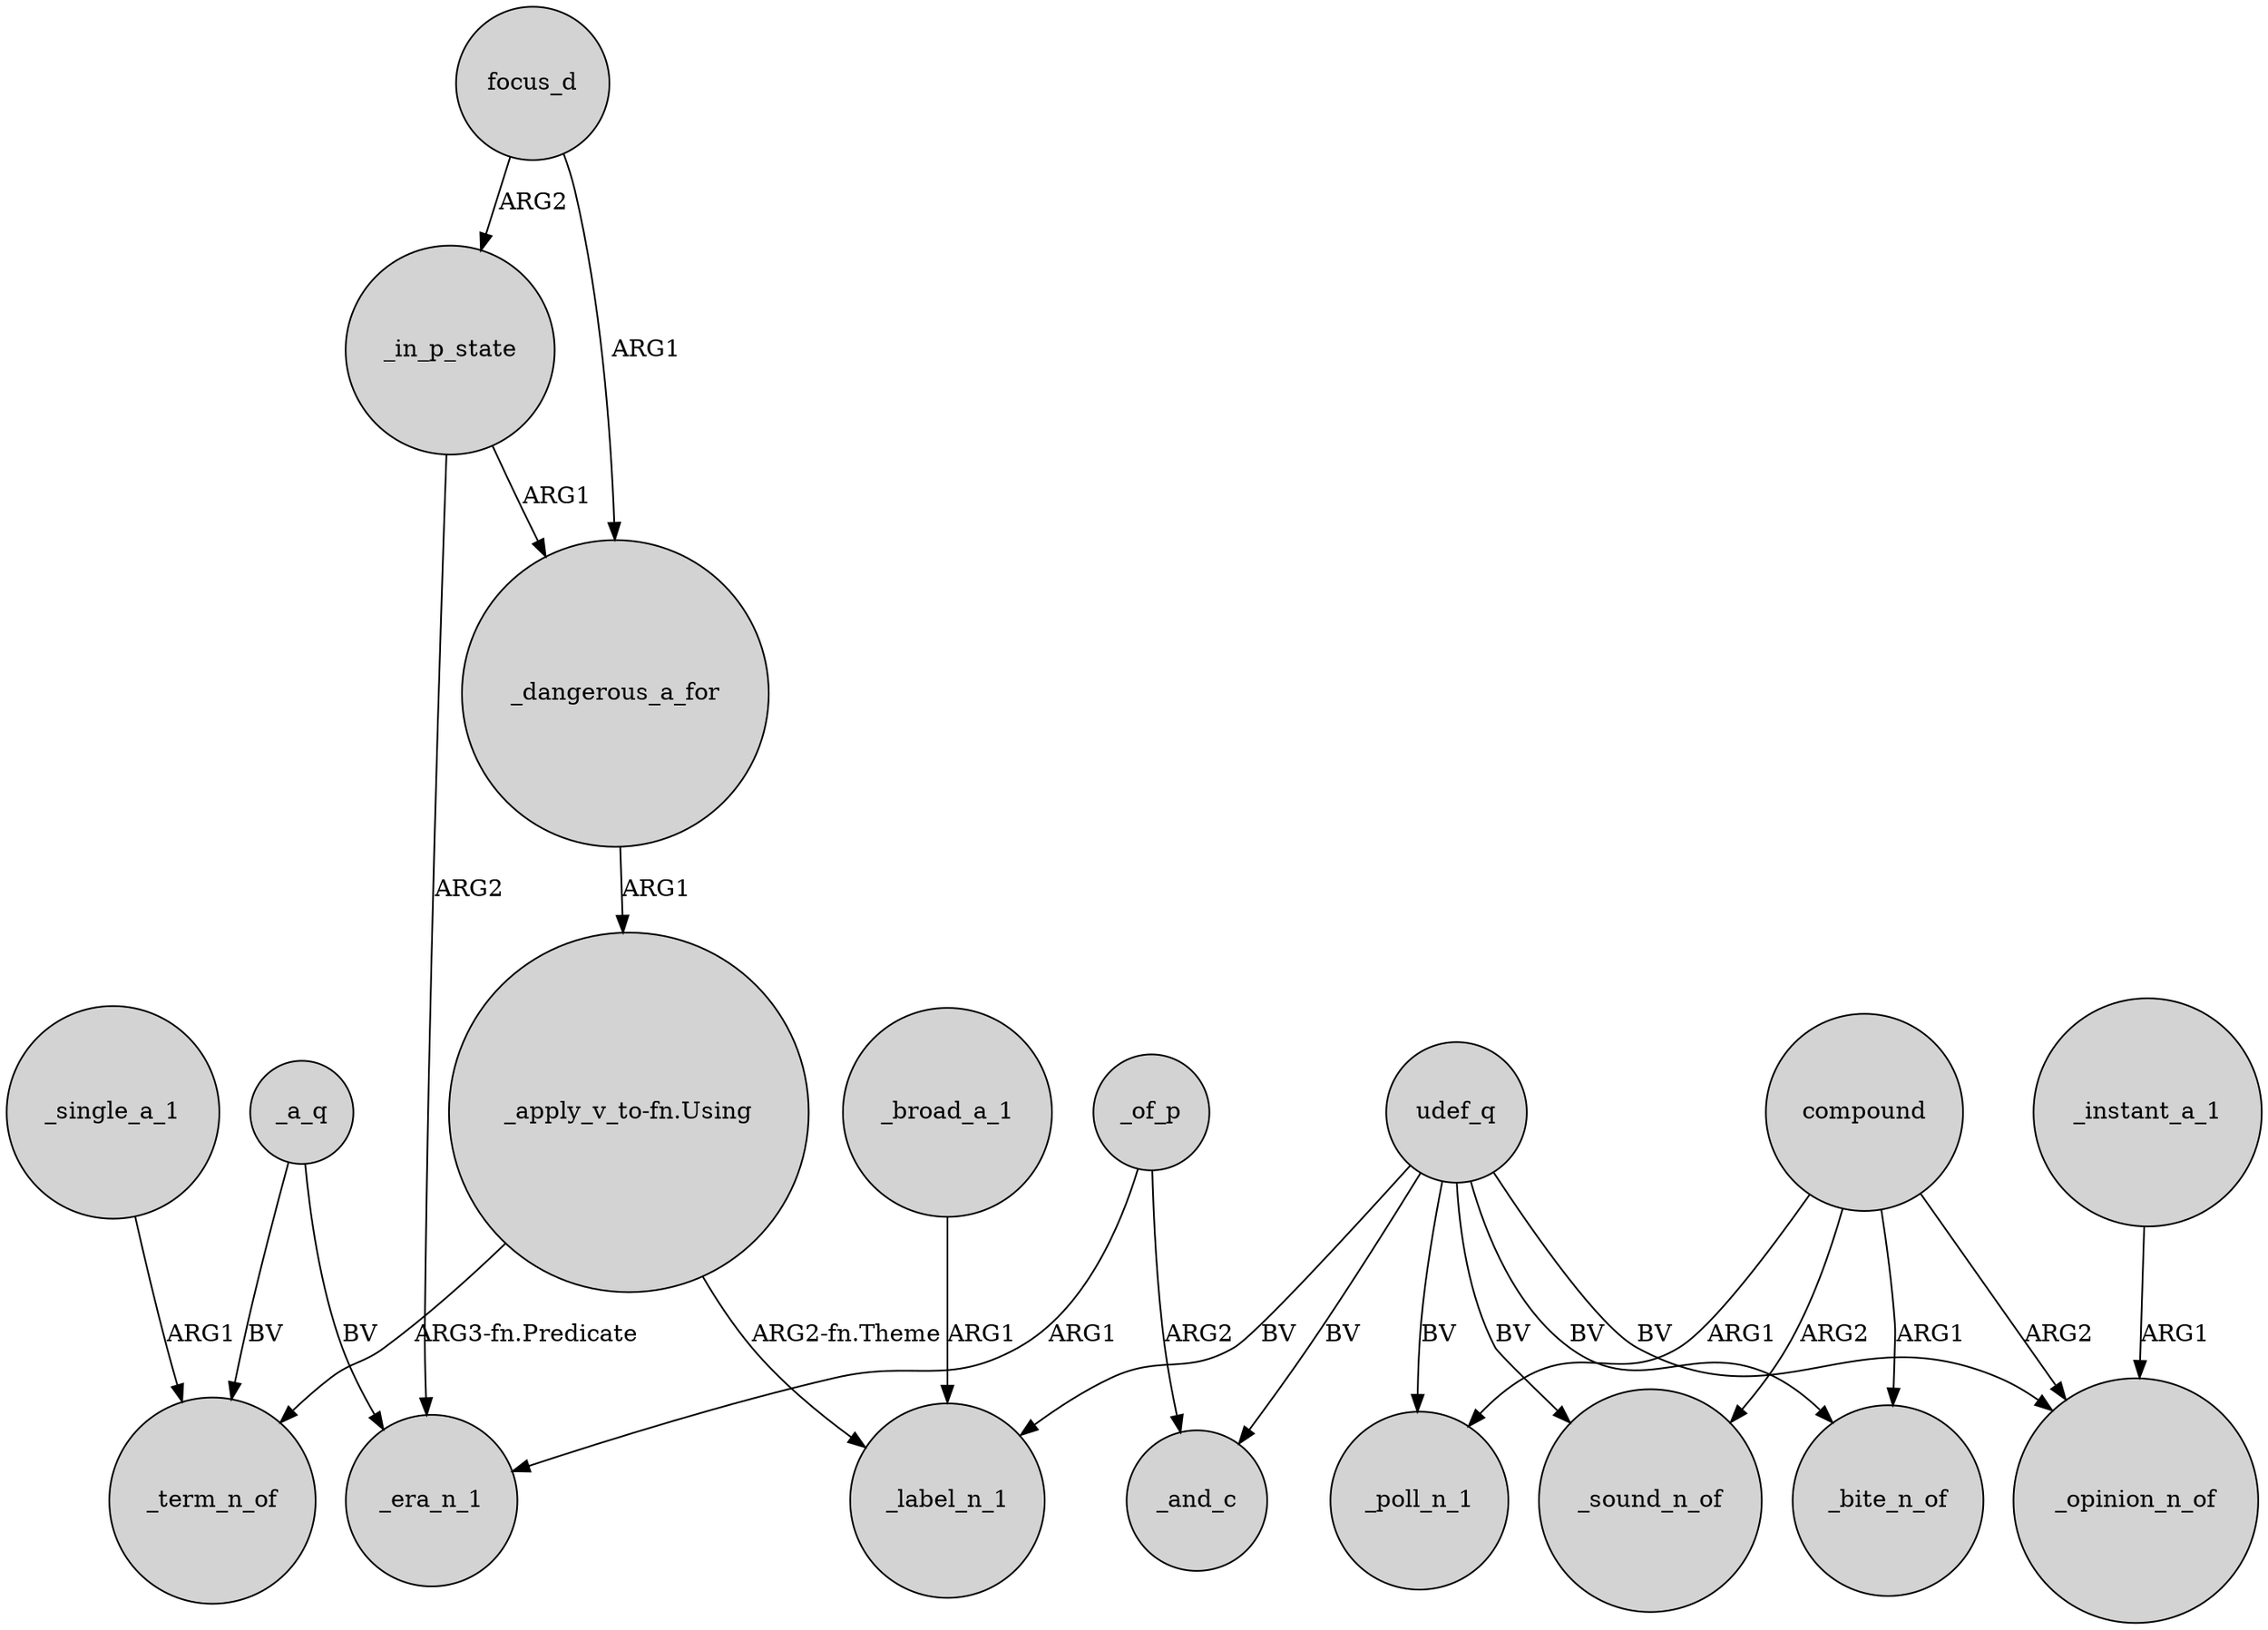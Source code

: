 digraph {
	node [shape=circle style=filled]
	compound -> _opinion_n_of [label=ARG2]
	"_apply_v_to-fn.Using" -> _label_n_1 [label="ARG2-fn.Theme"]
	udef_q -> _opinion_n_of [label=BV]
	_instant_a_1 -> _opinion_n_of [label=ARG1]
	compound -> _bite_n_of [label=ARG1]
	_in_p_state -> _dangerous_a_for [label=ARG1]
	_broad_a_1 -> _label_n_1 [label=ARG1]
	focus_d -> _in_p_state [label=ARG2]
	_dangerous_a_for -> "_apply_v_to-fn.Using" [label=ARG1]
	_of_p -> _and_c [label=ARG2]
	_single_a_1 -> _term_n_of [label=ARG1]
	_a_q -> _era_n_1 [label=BV]
	_in_p_state -> _era_n_1 [label=ARG2]
	focus_d -> _dangerous_a_for [label=ARG1]
	"_apply_v_to-fn.Using" -> _term_n_of [label="ARG3-fn.Predicate"]
	udef_q -> _label_n_1 [label=BV]
	_of_p -> _era_n_1 [label=ARG1]
	_a_q -> _term_n_of [label=BV]
	udef_q -> _sound_n_of [label=BV]
	udef_q -> _poll_n_1 [label=BV]
	udef_q -> _and_c [label=BV]
	compound -> _poll_n_1 [label=ARG1]
	udef_q -> _bite_n_of [label=BV]
	compound -> _sound_n_of [label=ARG2]
}

